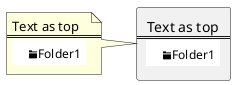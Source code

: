 {
  "sha1": "6tzd4apcwmliupze7y81maqbiac76q5",
  "insertion": {
    "when": "2024-05-30T20:48:21.046Z",
    "url": "https://forum.plantuml.net/12124/order-mismatch-embedded-diagram-creole-deployment-diagram",
    "user": "plantuml@gmail.com"
  }
}
@startuml
rectangle r as "
Text as top
==
{{
salt
{{T
+ <&folder>Folder1
}
}
}}
"
note left of r
Text as top
==
{{
salt
{{T
+ <&folder>Folder1
}
}
}}
end note
@enduml
